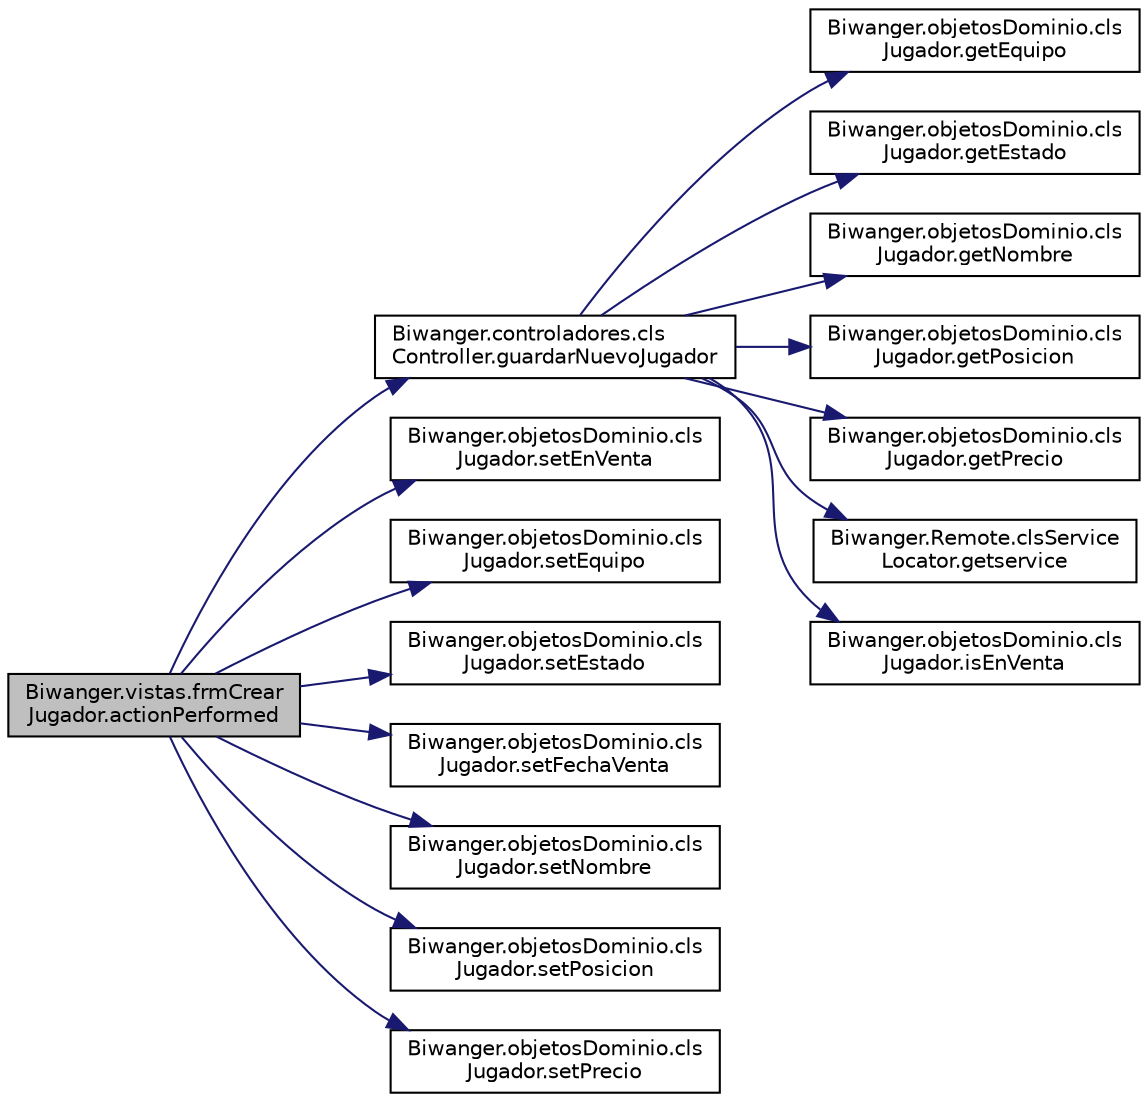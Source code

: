 digraph "Biwanger.vistas.frmCrearJugador.actionPerformed"
{
 // LATEX_PDF_SIZE
  edge [fontname="Helvetica",fontsize="10",labelfontname="Helvetica",labelfontsize="10"];
  node [fontname="Helvetica",fontsize="10",shape=record];
  rankdir="LR";
  Node1 [label="Biwanger.vistas.frmCrear\lJugador.actionPerformed",height=0.2,width=0.4,color="black", fillcolor="grey75", style="filled", fontcolor="black",tooltip=" "];
  Node1 -> Node2 [color="midnightblue",fontsize="10",style="solid",fontname="Helvetica"];
  Node2 [label="Biwanger.controladores.cls\lController.guardarNuevoJugador",height=0.2,width=0.4,color="black", fillcolor="white", style="filled",URL="$class_biwanger_1_1controladores_1_1cls_controller.html#aadd128e70163f055043799c14304f904",tooltip=" "];
  Node2 -> Node3 [color="midnightblue",fontsize="10",style="solid",fontname="Helvetica"];
  Node3 [label="Biwanger.objetosDominio.cls\lJugador.getEquipo",height=0.2,width=0.4,color="black", fillcolor="white", style="filled",URL="$class_biwanger_1_1objetos_dominio_1_1cls_jugador.html#ac6dafea9bb7b4a2969c16d989d3d8470",tooltip=" "];
  Node2 -> Node4 [color="midnightblue",fontsize="10",style="solid",fontname="Helvetica"];
  Node4 [label="Biwanger.objetosDominio.cls\lJugador.getEstado",height=0.2,width=0.4,color="black", fillcolor="white", style="filled",URL="$class_biwanger_1_1objetos_dominio_1_1cls_jugador.html#a6abe273ae327cc9569f3fa20d6b8b4e5",tooltip=" "];
  Node2 -> Node5 [color="midnightblue",fontsize="10",style="solid",fontname="Helvetica"];
  Node5 [label="Biwanger.objetosDominio.cls\lJugador.getNombre",height=0.2,width=0.4,color="black", fillcolor="white", style="filled",URL="$class_biwanger_1_1objetos_dominio_1_1cls_jugador.html#ad045f4d9b485b7933c78ed9b93bd0e2a",tooltip=" "];
  Node2 -> Node6 [color="midnightblue",fontsize="10",style="solid",fontname="Helvetica"];
  Node6 [label="Biwanger.objetosDominio.cls\lJugador.getPosicion",height=0.2,width=0.4,color="black", fillcolor="white", style="filled",URL="$class_biwanger_1_1objetos_dominio_1_1cls_jugador.html#aff3093573faf0d914b8ca7303b5e3eff",tooltip=" "];
  Node2 -> Node7 [color="midnightblue",fontsize="10",style="solid",fontname="Helvetica"];
  Node7 [label="Biwanger.objetosDominio.cls\lJugador.getPrecio",height=0.2,width=0.4,color="black", fillcolor="white", style="filled",URL="$class_biwanger_1_1objetos_dominio_1_1cls_jugador.html#a7369012af8d321d531ffb883ee8ed7a4",tooltip=" "];
  Node2 -> Node8 [color="midnightblue",fontsize="10",style="solid",fontname="Helvetica"];
  Node8 [label="Biwanger.Remote.clsService\lLocator.getservice",height=0.2,width=0.4,color="black", fillcolor="white", style="filled",URL="$class_biwanger_1_1_remote_1_1cls_service_locator.html#ab5887258804ee4871414885b9482a13b",tooltip=" "];
  Node2 -> Node9 [color="midnightblue",fontsize="10",style="solid",fontname="Helvetica"];
  Node9 [label="Biwanger.objetosDominio.cls\lJugador.isEnVenta",height=0.2,width=0.4,color="black", fillcolor="white", style="filled",URL="$class_biwanger_1_1objetos_dominio_1_1cls_jugador.html#af0a8426fc6a330513e714c12e72cd597",tooltip=" "];
  Node1 -> Node10 [color="midnightblue",fontsize="10",style="solid",fontname="Helvetica"];
  Node10 [label="Biwanger.objetosDominio.cls\lJugador.setEnVenta",height=0.2,width=0.4,color="black", fillcolor="white", style="filled",URL="$class_biwanger_1_1objetos_dominio_1_1cls_jugador.html#ad4ecf61842a159ca5736331a2d95a185",tooltip=" "];
  Node1 -> Node11 [color="midnightblue",fontsize="10",style="solid",fontname="Helvetica"];
  Node11 [label="Biwanger.objetosDominio.cls\lJugador.setEquipo",height=0.2,width=0.4,color="black", fillcolor="white", style="filled",URL="$class_biwanger_1_1objetos_dominio_1_1cls_jugador.html#a1af8f5d3cfca400dc1af03ef356785df",tooltip=" "];
  Node1 -> Node12 [color="midnightblue",fontsize="10",style="solid",fontname="Helvetica"];
  Node12 [label="Biwanger.objetosDominio.cls\lJugador.setEstado",height=0.2,width=0.4,color="black", fillcolor="white", style="filled",URL="$class_biwanger_1_1objetos_dominio_1_1cls_jugador.html#a8ab631201714e003ac335a48c0db7146",tooltip=" "];
  Node1 -> Node13 [color="midnightblue",fontsize="10",style="solid",fontname="Helvetica"];
  Node13 [label="Biwanger.objetosDominio.cls\lJugador.setFechaVenta",height=0.2,width=0.4,color="black", fillcolor="white", style="filled",URL="$class_biwanger_1_1objetos_dominio_1_1cls_jugador.html#ade52b7d0df2579b117919eba9ccea255",tooltip=" "];
  Node1 -> Node14 [color="midnightblue",fontsize="10",style="solid",fontname="Helvetica"];
  Node14 [label="Biwanger.objetosDominio.cls\lJugador.setNombre",height=0.2,width=0.4,color="black", fillcolor="white", style="filled",URL="$class_biwanger_1_1objetos_dominio_1_1cls_jugador.html#affa9bf54f6ed59d705e5abb27c4583ca",tooltip=" "];
  Node1 -> Node15 [color="midnightblue",fontsize="10",style="solid",fontname="Helvetica"];
  Node15 [label="Biwanger.objetosDominio.cls\lJugador.setPosicion",height=0.2,width=0.4,color="black", fillcolor="white", style="filled",URL="$class_biwanger_1_1objetos_dominio_1_1cls_jugador.html#a9dc21bdb033e6cdb369560267d3a131a",tooltip=" "];
  Node1 -> Node16 [color="midnightblue",fontsize="10",style="solid",fontname="Helvetica"];
  Node16 [label="Biwanger.objetosDominio.cls\lJugador.setPrecio",height=0.2,width=0.4,color="black", fillcolor="white", style="filled",URL="$class_biwanger_1_1objetos_dominio_1_1cls_jugador.html#aed118d869f3c54e131b96c6e6af08684",tooltip=" "];
}

